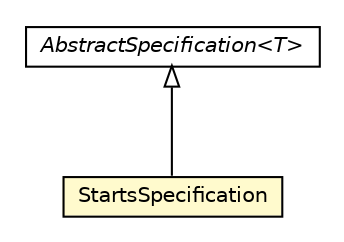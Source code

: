 #!/usr/local/bin/dot
#
# Class diagram 
# Generated by UMLGraph version R5_6_6-8-g8d7759 (http://www.umlgraph.org/)
#

digraph G {
	edge [fontname="Helvetica",fontsize=10,labelfontname="Helvetica",labelfontsize=10];
	node [fontname="Helvetica",fontsize=10,shape=plaintext];
	nodesep=0.25;
	ranksep=0.5;
	// org.dayatang.domain.specification.StartsSpecification
	c44093 [label=<<table title="org.dayatang.domain.specification.StartsSpecification" border="0" cellborder="1" cellspacing="0" cellpadding="2" port="p" bgcolor="lemonChiffon" href="./StartsSpecification.html">
		<tr><td><table border="0" cellspacing="0" cellpadding="1">
<tr><td align="center" balign="center"> StartsSpecification </td></tr>
		</table></td></tr>
		</table>>, URL="./StartsSpecification.html", fontname="Helvetica", fontcolor="black", fontsize=10.0];
	//org.dayatang.domain.specification.StartsSpecification extends org.dayatang.domain.specification.AbstractSpecification<java.lang.String>
	c44209:p -> c44093:p [dir=back,arrowtail=empty];
	// org.dayatang.domain.specification.AbstractSpecification<T>
	c44209 [label=<<table title="org.dayatang.domain.specification.AbstractSpecification" border="0" cellborder="1" cellspacing="0" cellpadding="2" port="p" href="http://java.sun.com/j2se/1.4.2/docs/api/org/dayatang/domain/specification/AbstractSpecification.html">
		<tr><td><table border="0" cellspacing="0" cellpadding="1">
<tr><td align="center" balign="center"><font face="Helvetica-Oblique"> AbstractSpecification&lt;T&gt; </font></td></tr>
		</table></td></tr>
		</table>>, URL="http://java.sun.com/j2se/1.4.2/docs/api/org/dayatang/domain/specification/AbstractSpecification.html", fontname="Helvetica", fontcolor="black", fontsize=10.0];
}

